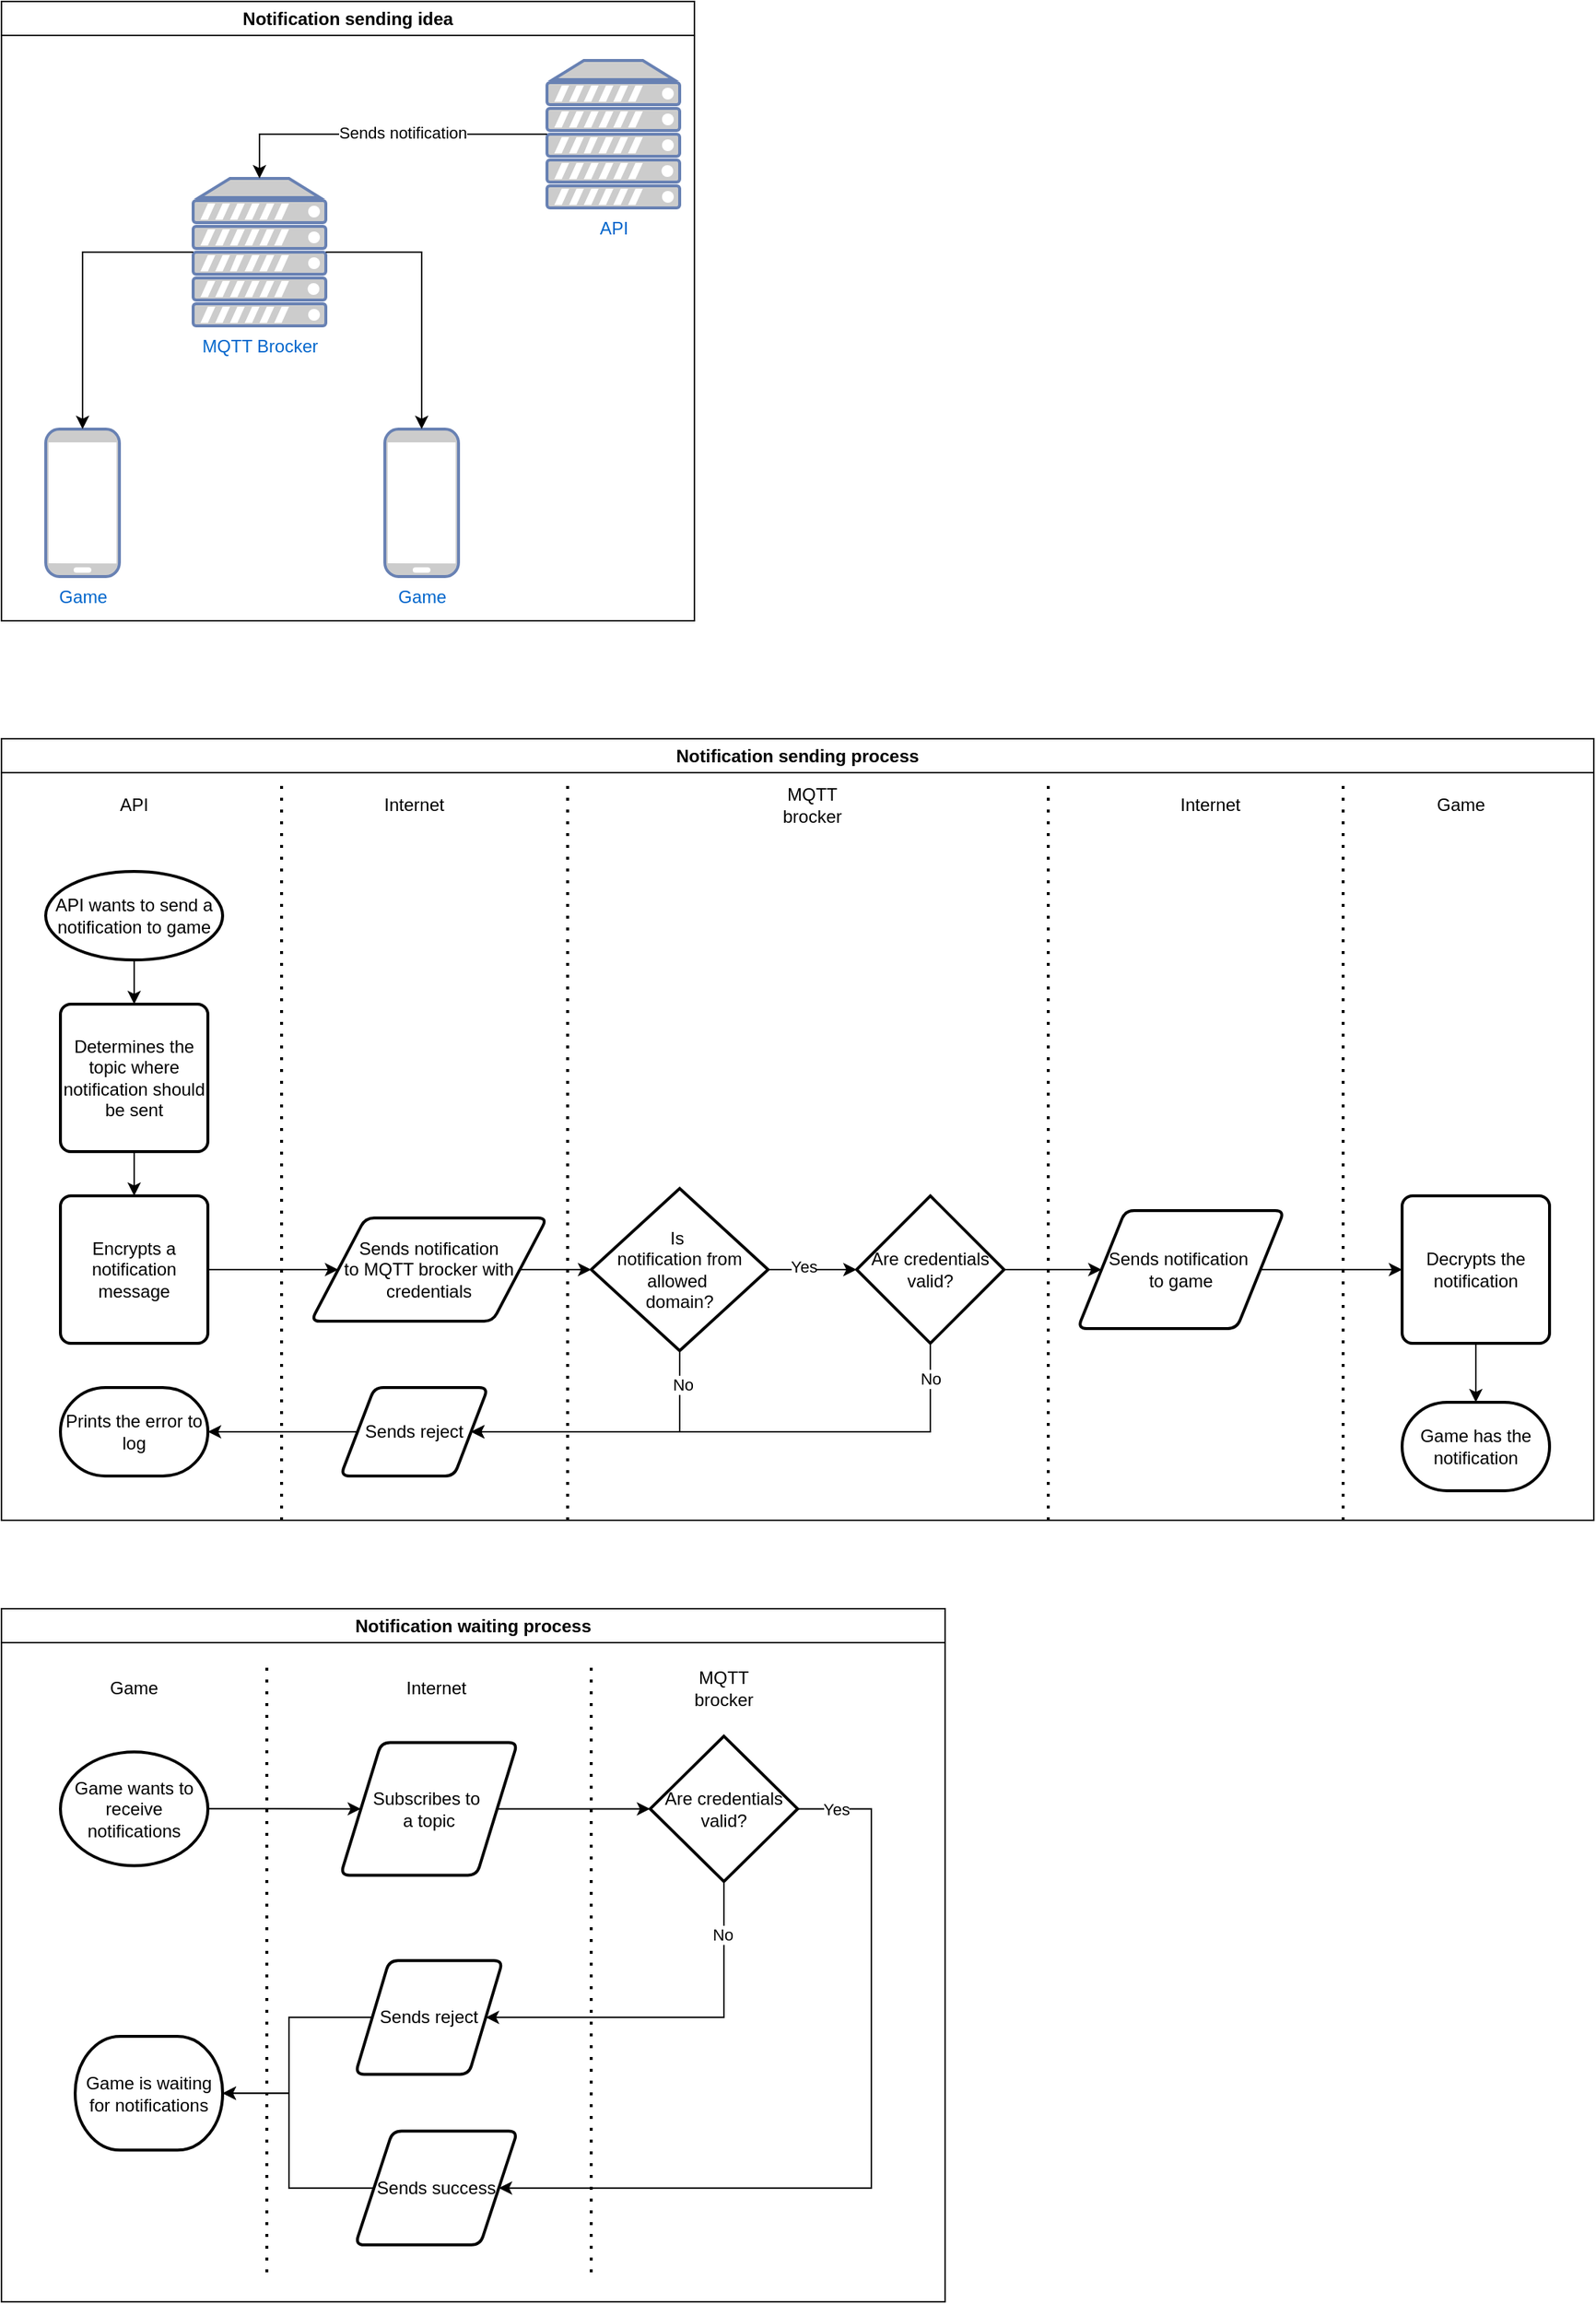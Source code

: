 <mxfile version="24.7.8">
  <diagram id="C5RBs43oDa-KdzZeNtuy" name="Page-1">
    <mxGraphModel dx="1302" dy="798" grid="1" gridSize="10" guides="1" tooltips="1" connect="1" arrows="1" fold="1" page="1" pageScale="1" pageWidth="827" pageHeight="1169" math="0" shadow="0">
      <root>
        <mxCell id="WIyWlLk6GJQsqaUBKTNV-0" />
        <mxCell id="WIyWlLk6GJQsqaUBKTNV-1" parent="WIyWlLk6GJQsqaUBKTNV-0" />
        <mxCell id="S6tzUBMvqjxcn_sBSGBV-55" value="" style="group" vertex="1" connectable="0" parent="WIyWlLk6GJQsqaUBKTNV-1">
          <mxGeometry x="30" y="40" width="470" height="420" as="geometry" />
        </mxCell>
        <mxCell id="S6tzUBMvqjxcn_sBSGBV-0" value="Game" style="fontColor=#0066CC;verticalAlign=top;verticalLabelPosition=bottom;labelPosition=center;align=center;html=1;outlineConnect=0;fillColor=#CCCCCC;strokeColor=#6881B3;gradientColor=none;gradientDirection=north;strokeWidth=2;shape=mxgraph.networks.mobile;" vertex="1" parent="S6tzUBMvqjxcn_sBSGBV-55">
          <mxGeometry x="260" y="290" width="50" height="100" as="geometry" />
        </mxCell>
        <mxCell id="S6tzUBMvqjxcn_sBSGBV-1" value="Game" style="fontColor=#0066CC;verticalAlign=top;verticalLabelPosition=bottom;labelPosition=center;align=center;html=1;outlineConnect=0;fillColor=#CCCCCC;strokeColor=#6881B3;gradientColor=none;gradientDirection=north;strokeWidth=2;shape=mxgraph.networks.mobile;" vertex="1" parent="S6tzUBMvqjxcn_sBSGBV-55">
          <mxGeometry x="30" y="290" width="50" height="100" as="geometry" />
        </mxCell>
        <mxCell id="S6tzUBMvqjxcn_sBSGBV-2" value="MQTT Brocker" style="fontColor=#0066CC;verticalAlign=top;verticalLabelPosition=bottom;labelPosition=center;align=center;html=1;outlineConnect=0;fillColor=#CCCCCC;strokeColor=#6881B3;gradientColor=none;gradientDirection=north;strokeWidth=2;shape=mxgraph.networks.server;" vertex="1" parent="S6tzUBMvqjxcn_sBSGBV-55">
          <mxGeometry x="130" y="120" width="90" height="100" as="geometry" />
        </mxCell>
        <mxCell id="S6tzUBMvqjxcn_sBSGBV-3" value="API" style="fontColor=#0066CC;verticalAlign=top;verticalLabelPosition=bottom;labelPosition=center;align=center;html=1;outlineConnect=0;fillColor=#CCCCCC;strokeColor=#6881B3;gradientColor=none;gradientDirection=north;strokeWidth=2;shape=mxgraph.networks.server;" vertex="1" parent="S6tzUBMvqjxcn_sBSGBV-55">
          <mxGeometry x="370" y="40" width="90" height="100" as="geometry" />
        </mxCell>
        <mxCell id="S6tzUBMvqjxcn_sBSGBV-7" style="edgeStyle=orthogonalEdgeStyle;rounded=0;orthogonalLoop=1;jettySize=auto;html=1;exitX=0;exitY=0.5;exitDx=0;exitDy=0;exitPerimeter=0;entryX=0.5;entryY=0;entryDx=0;entryDy=0;entryPerimeter=0;" edge="1" parent="S6tzUBMvqjxcn_sBSGBV-55" source="S6tzUBMvqjxcn_sBSGBV-2" target="S6tzUBMvqjxcn_sBSGBV-1">
          <mxGeometry relative="1" as="geometry" />
        </mxCell>
        <mxCell id="S6tzUBMvqjxcn_sBSGBV-8" style="edgeStyle=orthogonalEdgeStyle;rounded=0;orthogonalLoop=1;jettySize=auto;html=1;exitX=1;exitY=0.5;exitDx=0;exitDy=0;exitPerimeter=0;entryX=0.5;entryY=0;entryDx=0;entryDy=0;entryPerimeter=0;" edge="1" parent="S6tzUBMvqjxcn_sBSGBV-55" source="S6tzUBMvqjxcn_sBSGBV-2" target="S6tzUBMvqjxcn_sBSGBV-0">
          <mxGeometry relative="1" as="geometry" />
        </mxCell>
        <mxCell id="S6tzUBMvqjxcn_sBSGBV-9" style="edgeStyle=orthogonalEdgeStyle;rounded=0;orthogonalLoop=1;jettySize=auto;html=1;entryX=0.5;entryY=0;entryDx=0;entryDy=0;entryPerimeter=0;" edge="1" parent="S6tzUBMvqjxcn_sBSGBV-55" source="S6tzUBMvqjxcn_sBSGBV-3" target="S6tzUBMvqjxcn_sBSGBV-2">
          <mxGeometry relative="1" as="geometry" />
        </mxCell>
        <mxCell id="S6tzUBMvqjxcn_sBSGBV-11" value="Sends notification" style="edgeLabel;html=1;align=center;verticalAlign=middle;resizable=0;points=[];" vertex="1" connectable="0" parent="S6tzUBMvqjxcn_sBSGBV-9">
          <mxGeometry x="-0.128" y="-1" relative="1" as="geometry">
            <mxPoint as="offset" />
          </mxGeometry>
        </mxCell>
        <mxCell id="S6tzUBMvqjxcn_sBSGBV-10" value="Notification sending idea" style="swimlane;whiteSpace=wrap;html=1;" vertex="1" parent="S6tzUBMvqjxcn_sBSGBV-55">
          <mxGeometry width="470" height="420" as="geometry" />
        </mxCell>
        <mxCell id="S6tzUBMvqjxcn_sBSGBV-56" value="" style="group" vertex="1" connectable="0" parent="WIyWlLk6GJQsqaUBKTNV-1">
          <mxGeometry x="30" y="540" width="1080" height="530" as="geometry" />
        </mxCell>
        <mxCell id="S6tzUBMvqjxcn_sBSGBV-15" style="edgeStyle=orthogonalEdgeStyle;rounded=0;orthogonalLoop=1;jettySize=auto;html=1;exitX=0.5;exitY=1;exitDx=0;exitDy=0;exitPerimeter=0;entryX=0.5;entryY=0;entryDx=0;entryDy=0;" edge="1" parent="S6tzUBMvqjxcn_sBSGBV-56" source="S6tzUBMvqjxcn_sBSGBV-12" target="S6tzUBMvqjxcn_sBSGBV-13">
          <mxGeometry relative="1" as="geometry" />
        </mxCell>
        <mxCell id="S6tzUBMvqjxcn_sBSGBV-12" value="API wants to send a notification to game" style="strokeWidth=2;html=1;shape=mxgraph.flowchart.start_1;whiteSpace=wrap;" vertex="1" parent="S6tzUBMvqjxcn_sBSGBV-56">
          <mxGeometry x="30" y="90" width="120" height="60" as="geometry" />
        </mxCell>
        <mxCell id="S6tzUBMvqjxcn_sBSGBV-16" style="edgeStyle=orthogonalEdgeStyle;rounded=0;orthogonalLoop=1;jettySize=auto;html=1;exitX=0.5;exitY=1;exitDx=0;exitDy=0;entryX=0.5;entryY=0;entryDx=0;entryDy=0;" edge="1" parent="S6tzUBMvqjxcn_sBSGBV-56" source="S6tzUBMvqjxcn_sBSGBV-13" target="S6tzUBMvqjxcn_sBSGBV-14">
          <mxGeometry relative="1" as="geometry" />
        </mxCell>
        <mxCell id="S6tzUBMvqjxcn_sBSGBV-13" value="Determines the topic where notification should be sent" style="rounded=1;whiteSpace=wrap;html=1;absoluteArcSize=1;arcSize=14;strokeWidth=2;" vertex="1" parent="S6tzUBMvqjxcn_sBSGBV-56">
          <mxGeometry x="40" y="180" width="100" height="100" as="geometry" />
        </mxCell>
        <mxCell id="S6tzUBMvqjxcn_sBSGBV-20" style="edgeStyle=orthogonalEdgeStyle;rounded=0;orthogonalLoop=1;jettySize=auto;html=1;exitX=1;exitY=0.5;exitDx=0;exitDy=0;" edge="1" parent="S6tzUBMvqjxcn_sBSGBV-56" source="S6tzUBMvqjxcn_sBSGBV-14" target="S6tzUBMvqjxcn_sBSGBV-17">
          <mxGeometry relative="1" as="geometry" />
        </mxCell>
        <mxCell id="S6tzUBMvqjxcn_sBSGBV-14" value="Encrypts a notification message" style="rounded=1;whiteSpace=wrap;html=1;absoluteArcSize=1;arcSize=14;strokeWidth=2;" vertex="1" parent="S6tzUBMvqjxcn_sBSGBV-56">
          <mxGeometry x="40" y="310" width="100" height="100" as="geometry" />
        </mxCell>
        <mxCell id="S6tzUBMvqjxcn_sBSGBV-21" value="" style="edgeStyle=orthogonalEdgeStyle;rounded=0;orthogonalLoop=1;jettySize=auto;html=1;" edge="1" parent="S6tzUBMvqjxcn_sBSGBV-56" source="S6tzUBMvqjxcn_sBSGBV-17" target="S6tzUBMvqjxcn_sBSGBV-19">
          <mxGeometry relative="1" as="geometry" />
        </mxCell>
        <mxCell id="S6tzUBMvqjxcn_sBSGBV-17" value="Sends notification&lt;div&gt;to MQTT brocker with credentials&lt;/div&gt;" style="shape=parallelogram;html=1;strokeWidth=2;perimeter=parallelogramPerimeter;whiteSpace=wrap;rounded=1;arcSize=12;size=0.23;" vertex="1" parent="S6tzUBMvqjxcn_sBSGBV-56">
          <mxGeometry x="210" y="325" width="160" height="70" as="geometry" />
        </mxCell>
        <mxCell id="S6tzUBMvqjxcn_sBSGBV-23" value="" style="edgeStyle=orthogonalEdgeStyle;rounded=0;orthogonalLoop=1;jettySize=auto;html=1;" edge="1" parent="S6tzUBMvqjxcn_sBSGBV-56" source="S6tzUBMvqjxcn_sBSGBV-19" target="S6tzUBMvqjxcn_sBSGBV-22">
          <mxGeometry relative="1" as="geometry" />
        </mxCell>
        <mxCell id="S6tzUBMvqjxcn_sBSGBV-24" value="Yes" style="edgeLabel;html=1;align=center;verticalAlign=middle;resizable=0;points=[];" vertex="1" connectable="0" parent="S6tzUBMvqjxcn_sBSGBV-23">
          <mxGeometry x="-0.217" y="2" relative="1" as="geometry">
            <mxPoint as="offset" />
          </mxGeometry>
        </mxCell>
        <mxCell id="S6tzUBMvqjxcn_sBSGBV-30" style="edgeStyle=orthogonalEdgeStyle;rounded=0;orthogonalLoop=1;jettySize=auto;html=1;exitX=0.5;exitY=1;exitDx=0;exitDy=0;exitPerimeter=0;entryX=1;entryY=0.5;entryDx=0;entryDy=0;" edge="1" parent="S6tzUBMvqjxcn_sBSGBV-56" source="S6tzUBMvqjxcn_sBSGBV-19" target="S6tzUBMvqjxcn_sBSGBV-25">
          <mxGeometry relative="1" as="geometry">
            <Array as="points">
              <mxPoint x="460" y="470" />
            </Array>
          </mxGeometry>
        </mxCell>
        <mxCell id="S6tzUBMvqjxcn_sBSGBV-31" value="No" style="edgeLabel;html=1;align=center;verticalAlign=middle;resizable=0;points=[];" vertex="1" connectable="0" parent="S6tzUBMvqjxcn_sBSGBV-30">
          <mxGeometry x="-0.769" y="2" relative="1" as="geometry">
            <mxPoint as="offset" />
          </mxGeometry>
        </mxCell>
        <mxCell id="S6tzUBMvqjxcn_sBSGBV-19" value="Is&amp;nbsp;&lt;div&gt;notification from allowed&amp;nbsp;&lt;/div&gt;&lt;div&gt;domain?&lt;/div&gt;" style="strokeWidth=2;html=1;shape=mxgraph.flowchart.decision;whiteSpace=wrap;" vertex="1" parent="S6tzUBMvqjxcn_sBSGBV-56">
          <mxGeometry x="400" y="305" width="120" height="110" as="geometry" />
        </mxCell>
        <mxCell id="S6tzUBMvqjxcn_sBSGBV-32" style="edgeStyle=orthogonalEdgeStyle;rounded=0;orthogonalLoop=1;jettySize=auto;html=1;exitX=0.5;exitY=1;exitDx=0;exitDy=0;exitPerimeter=0;entryX=1;entryY=0.5;entryDx=0;entryDy=0;" edge="1" parent="S6tzUBMvqjxcn_sBSGBV-56" source="S6tzUBMvqjxcn_sBSGBV-22" target="S6tzUBMvqjxcn_sBSGBV-25">
          <mxGeometry relative="1" as="geometry">
            <Array as="points">
              <mxPoint x="630" y="470" />
            </Array>
          </mxGeometry>
        </mxCell>
        <mxCell id="S6tzUBMvqjxcn_sBSGBV-33" value="No" style="edgeLabel;html=1;align=center;verticalAlign=middle;resizable=0;points=[];" vertex="1" connectable="0" parent="S6tzUBMvqjxcn_sBSGBV-32">
          <mxGeometry x="-0.87" relative="1" as="geometry">
            <mxPoint as="offset" />
          </mxGeometry>
        </mxCell>
        <mxCell id="S6tzUBMvqjxcn_sBSGBV-37" value="" style="edgeStyle=orthogonalEdgeStyle;rounded=0;orthogonalLoop=1;jettySize=auto;html=1;" edge="1" parent="S6tzUBMvqjxcn_sBSGBV-56" source="S6tzUBMvqjxcn_sBSGBV-22" target="S6tzUBMvqjxcn_sBSGBV-35">
          <mxGeometry relative="1" as="geometry" />
        </mxCell>
        <mxCell id="S6tzUBMvqjxcn_sBSGBV-22" value="Are credentials valid?" style="strokeWidth=2;html=1;shape=mxgraph.flowchart.decision;whiteSpace=wrap;" vertex="1" parent="S6tzUBMvqjxcn_sBSGBV-56">
          <mxGeometry x="580" y="310" width="100" height="100" as="geometry" />
        </mxCell>
        <mxCell id="S6tzUBMvqjxcn_sBSGBV-39" value="" style="edgeStyle=orthogonalEdgeStyle;rounded=0;orthogonalLoop=1;jettySize=auto;html=1;" edge="1" parent="S6tzUBMvqjxcn_sBSGBV-56" source="S6tzUBMvqjxcn_sBSGBV-25" target="S6tzUBMvqjxcn_sBSGBV-27">
          <mxGeometry relative="1" as="geometry" />
        </mxCell>
        <mxCell id="S6tzUBMvqjxcn_sBSGBV-25" value="Sends reject" style="shape=parallelogram;html=1;strokeWidth=2;perimeter=parallelogramPerimeter;whiteSpace=wrap;rounded=1;arcSize=12;size=0.23;" vertex="1" parent="S6tzUBMvqjxcn_sBSGBV-56">
          <mxGeometry x="230" y="440" width="100" height="60" as="geometry" />
        </mxCell>
        <mxCell id="S6tzUBMvqjxcn_sBSGBV-27" value="Prints the error to log" style="strokeWidth=2;html=1;shape=mxgraph.flowchart.terminator;whiteSpace=wrap;" vertex="1" parent="S6tzUBMvqjxcn_sBSGBV-56">
          <mxGeometry x="40" y="440" width="100" height="60" as="geometry" />
        </mxCell>
        <mxCell id="S6tzUBMvqjxcn_sBSGBV-52" value="" style="edgeStyle=orthogonalEdgeStyle;rounded=0;orthogonalLoop=1;jettySize=auto;html=1;" edge="1" parent="S6tzUBMvqjxcn_sBSGBV-56" source="S6tzUBMvqjxcn_sBSGBV-35" target="S6tzUBMvqjxcn_sBSGBV-50">
          <mxGeometry relative="1" as="geometry" />
        </mxCell>
        <mxCell id="S6tzUBMvqjxcn_sBSGBV-35" value="Sends notification&amp;nbsp;&lt;div&gt;to game&lt;/div&gt;" style="shape=parallelogram;html=1;strokeWidth=2;perimeter=parallelogramPerimeter;whiteSpace=wrap;rounded=1;arcSize=12;size=0.23;" vertex="1" parent="S6tzUBMvqjxcn_sBSGBV-56">
          <mxGeometry x="730" y="320" width="140" height="80" as="geometry" />
        </mxCell>
        <mxCell id="S6tzUBMvqjxcn_sBSGBV-40" value="" style="endArrow=none;dashed=1;html=1;dashPattern=1 3;strokeWidth=2;rounded=0;" edge="1" parent="S6tzUBMvqjxcn_sBSGBV-56">
          <mxGeometry width="50" height="50" relative="1" as="geometry">
            <mxPoint x="190" y="530" as="sourcePoint" />
            <mxPoint x="190" y="30" as="targetPoint" />
          </mxGeometry>
        </mxCell>
        <mxCell id="S6tzUBMvqjxcn_sBSGBV-41" value="" style="endArrow=none;dashed=1;html=1;dashPattern=1 3;strokeWidth=2;rounded=0;" edge="1" parent="S6tzUBMvqjxcn_sBSGBV-56">
          <mxGeometry width="50" height="50" relative="1" as="geometry">
            <mxPoint x="384" y="530" as="sourcePoint" />
            <mxPoint x="384" y="30" as="targetPoint" />
          </mxGeometry>
        </mxCell>
        <mxCell id="S6tzUBMvqjxcn_sBSGBV-42" value="" style="endArrow=none;dashed=1;html=1;dashPattern=1 3;strokeWidth=2;rounded=0;" edge="1" parent="S6tzUBMvqjxcn_sBSGBV-56">
          <mxGeometry width="50" height="50" relative="1" as="geometry">
            <mxPoint x="710" y="530" as="sourcePoint" />
            <mxPoint x="710" y="30" as="targetPoint" />
          </mxGeometry>
        </mxCell>
        <mxCell id="S6tzUBMvqjxcn_sBSGBV-43" value="" style="endArrow=none;dashed=1;html=1;dashPattern=1 3;strokeWidth=2;rounded=0;" edge="1" parent="S6tzUBMvqjxcn_sBSGBV-56">
          <mxGeometry width="50" height="50" relative="1" as="geometry">
            <mxPoint x="910" y="530" as="sourcePoint" />
            <mxPoint x="910" y="30" as="targetPoint" />
          </mxGeometry>
        </mxCell>
        <mxCell id="S6tzUBMvqjxcn_sBSGBV-44" value="API" style="text;html=1;align=center;verticalAlign=middle;whiteSpace=wrap;rounded=0;" vertex="1" parent="S6tzUBMvqjxcn_sBSGBV-56">
          <mxGeometry x="60" y="30" width="60" height="30" as="geometry" />
        </mxCell>
        <mxCell id="S6tzUBMvqjxcn_sBSGBV-45" value="Internet" style="text;html=1;align=center;verticalAlign=middle;whiteSpace=wrap;rounded=0;" vertex="1" parent="S6tzUBMvqjxcn_sBSGBV-56">
          <mxGeometry x="250" y="30" width="60" height="30" as="geometry" />
        </mxCell>
        <mxCell id="S6tzUBMvqjxcn_sBSGBV-46" value="MQTT brocker" style="text;html=1;align=center;verticalAlign=middle;whiteSpace=wrap;rounded=0;" vertex="1" parent="S6tzUBMvqjxcn_sBSGBV-56">
          <mxGeometry x="520" y="30" width="60" height="30" as="geometry" />
        </mxCell>
        <mxCell id="S6tzUBMvqjxcn_sBSGBV-47" value="Internet" style="text;html=1;align=center;verticalAlign=middle;whiteSpace=wrap;rounded=0;" vertex="1" parent="S6tzUBMvqjxcn_sBSGBV-56">
          <mxGeometry x="790" y="30" width="60" height="30" as="geometry" />
        </mxCell>
        <mxCell id="S6tzUBMvqjxcn_sBSGBV-48" value="Game" style="text;html=1;align=center;verticalAlign=middle;whiteSpace=wrap;rounded=0;" vertex="1" parent="S6tzUBMvqjxcn_sBSGBV-56">
          <mxGeometry x="960" y="30" width="60" height="30" as="geometry" />
        </mxCell>
        <mxCell id="S6tzUBMvqjxcn_sBSGBV-53" value="" style="edgeStyle=orthogonalEdgeStyle;rounded=0;orthogonalLoop=1;jettySize=auto;html=1;" edge="1" parent="S6tzUBMvqjxcn_sBSGBV-56" source="S6tzUBMvqjxcn_sBSGBV-50" target="S6tzUBMvqjxcn_sBSGBV-51">
          <mxGeometry relative="1" as="geometry" />
        </mxCell>
        <mxCell id="S6tzUBMvqjxcn_sBSGBV-50" value="Decrypts the notification" style="rounded=1;whiteSpace=wrap;html=1;absoluteArcSize=1;arcSize=14;strokeWidth=2;" vertex="1" parent="S6tzUBMvqjxcn_sBSGBV-56">
          <mxGeometry x="950" y="310" width="100" height="100" as="geometry" />
        </mxCell>
        <mxCell id="S6tzUBMvqjxcn_sBSGBV-51" value="Game has the notification" style="strokeWidth=2;html=1;shape=mxgraph.flowchart.terminator;whiteSpace=wrap;" vertex="1" parent="S6tzUBMvqjxcn_sBSGBV-56">
          <mxGeometry x="950" y="450" width="100" height="60" as="geometry" />
        </mxCell>
        <mxCell id="S6tzUBMvqjxcn_sBSGBV-54" value="Notification sending process" style="swimlane;whiteSpace=wrap;html=1;" vertex="1" parent="S6tzUBMvqjxcn_sBSGBV-56">
          <mxGeometry width="1080" height="530" as="geometry" />
        </mxCell>
        <mxCell id="S6tzUBMvqjxcn_sBSGBV-80" value="" style="group" vertex="1" connectable="0" parent="WIyWlLk6GJQsqaUBKTNV-1">
          <mxGeometry x="30" y="1130" width="640" height="470" as="geometry" />
        </mxCell>
        <mxCell id="S6tzUBMvqjxcn_sBSGBV-63" value="" style="edgeStyle=orthogonalEdgeStyle;rounded=0;orthogonalLoop=1;jettySize=auto;html=1;" edge="1" parent="S6tzUBMvqjxcn_sBSGBV-80" source="S6tzUBMvqjxcn_sBSGBV-57" target="S6tzUBMvqjxcn_sBSGBV-58">
          <mxGeometry relative="1" as="geometry" />
        </mxCell>
        <mxCell id="S6tzUBMvqjxcn_sBSGBV-57" value="Game wants to receive notifications" style="strokeWidth=2;html=1;shape=mxgraph.flowchart.start_1;whiteSpace=wrap;container=0;" vertex="1" parent="S6tzUBMvqjxcn_sBSGBV-80">
          <mxGeometry x="40" y="97.143" width="100" height="77.143" as="geometry" />
        </mxCell>
        <mxCell id="S6tzUBMvqjxcn_sBSGBV-64" value="" style="edgeStyle=orthogonalEdgeStyle;rounded=0;orthogonalLoop=1;jettySize=auto;html=1;" edge="1" parent="S6tzUBMvqjxcn_sBSGBV-80" source="S6tzUBMvqjxcn_sBSGBV-58" target="S6tzUBMvqjxcn_sBSGBV-59">
          <mxGeometry relative="1" as="geometry" />
        </mxCell>
        <mxCell id="S6tzUBMvqjxcn_sBSGBV-58" value="Subscribes to&amp;nbsp;&lt;div&gt;a topic&lt;/div&gt;" style="shape=parallelogram;html=1;strokeWidth=2;perimeter=parallelogramPerimeter;whiteSpace=wrap;rounded=1;arcSize=12;size=0.23;container=0;" vertex="1" parent="S6tzUBMvqjxcn_sBSGBV-80">
          <mxGeometry x="230" y="90.714" width="120" height="90" as="geometry" />
        </mxCell>
        <mxCell id="S6tzUBMvqjxcn_sBSGBV-65" style="edgeStyle=orthogonalEdgeStyle;rounded=0;orthogonalLoop=1;jettySize=auto;html=1;exitX=0.5;exitY=1;exitDx=0;exitDy=0;exitPerimeter=0;entryX=1;entryY=0.5;entryDx=0;entryDy=0;" edge="1" parent="S6tzUBMvqjxcn_sBSGBV-80" source="S6tzUBMvqjxcn_sBSGBV-59" target="S6tzUBMvqjxcn_sBSGBV-60">
          <mxGeometry relative="1" as="geometry">
            <Array as="points">
              <mxPoint x="490" y="277.143" />
            </Array>
          </mxGeometry>
        </mxCell>
        <mxCell id="S6tzUBMvqjxcn_sBSGBV-68" value="No" style="edgeLabel;html=1;align=center;verticalAlign=middle;resizable=0;points=[];container=0;" vertex="1" connectable="0" parent="S6tzUBMvqjxcn_sBSGBV-65">
          <mxGeometry x="-0.722" y="-1" relative="1" as="geometry">
            <mxPoint as="offset" />
          </mxGeometry>
        </mxCell>
        <mxCell id="S6tzUBMvqjxcn_sBSGBV-66" style="edgeStyle=orthogonalEdgeStyle;rounded=0;orthogonalLoop=1;jettySize=auto;html=1;exitX=1;exitY=0.5;exitDx=0;exitDy=0;exitPerimeter=0;entryX=1;entryY=0.5;entryDx=0;entryDy=0;" edge="1" parent="S6tzUBMvqjxcn_sBSGBV-80" source="S6tzUBMvqjxcn_sBSGBV-59" target="S6tzUBMvqjxcn_sBSGBV-61">
          <mxGeometry relative="1" as="geometry">
            <Array as="points">
              <mxPoint x="590" y="136" />
              <mxPoint x="590" y="393" />
            </Array>
          </mxGeometry>
        </mxCell>
        <mxCell id="S6tzUBMvqjxcn_sBSGBV-69" value="Yes" style="edgeLabel;html=1;align=center;verticalAlign=middle;resizable=0;points=[];container=0;" vertex="1" connectable="0" parent="S6tzUBMvqjxcn_sBSGBV-66">
          <mxGeometry x="-0.908" relative="1" as="geometry">
            <mxPoint as="offset" />
          </mxGeometry>
        </mxCell>
        <mxCell id="S6tzUBMvqjxcn_sBSGBV-59" value="Are credentials valid?" style="strokeWidth=2;html=1;shape=mxgraph.flowchart.decision;whiteSpace=wrap;container=0;" vertex="1" parent="S6tzUBMvqjxcn_sBSGBV-80">
          <mxGeometry x="440" y="86.43" width="100" height="98.57" as="geometry" />
        </mxCell>
        <mxCell id="S6tzUBMvqjxcn_sBSGBV-60" value="Sends reject" style="shape=parallelogram;html=1;strokeWidth=2;perimeter=parallelogramPerimeter;whiteSpace=wrap;rounded=1;arcSize=12;size=0.23;container=0;" vertex="1" parent="S6tzUBMvqjxcn_sBSGBV-80">
          <mxGeometry x="240" y="238.571" width="100" height="77.143" as="geometry" />
        </mxCell>
        <mxCell id="S6tzUBMvqjxcn_sBSGBV-71" style="edgeStyle=orthogonalEdgeStyle;rounded=0;orthogonalLoop=1;jettySize=auto;html=1;exitX=0;exitY=0.5;exitDx=0;exitDy=0;" edge="1" parent="S6tzUBMvqjxcn_sBSGBV-80" source="S6tzUBMvqjxcn_sBSGBV-61" target="S6tzUBMvqjxcn_sBSGBV-62">
          <mxGeometry relative="1" as="geometry" />
        </mxCell>
        <mxCell id="S6tzUBMvqjxcn_sBSGBV-61" value="Sends success" style="shape=parallelogram;html=1;strokeWidth=2;perimeter=parallelogramPerimeter;whiteSpace=wrap;rounded=1;arcSize=12;size=0.23;container=0;" vertex="1" parent="S6tzUBMvqjxcn_sBSGBV-80">
          <mxGeometry x="240" y="354.286" width="110" height="77.143" as="geometry" />
        </mxCell>
        <mxCell id="S6tzUBMvqjxcn_sBSGBV-62" value="Game is waiting for notifications" style="strokeWidth=2;html=1;shape=mxgraph.flowchart.terminator;whiteSpace=wrap;container=0;" vertex="1" parent="S6tzUBMvqjxcn_sBSGBV-80">
          <mxGeometry x="50" y="290" width="100" height="77.143" as="geometry" />
        </mxCell>
        <mxCell id="S6tzUBMvqjxcn_sBSGBV-70" style="edgeStyle=orthogonalEdgeStyle;rounded=0;orthogonalLoop=1;jettySize=auto;html=1;exitX=0;exitY=0.5;exitDx=0;exitDy=0;entryX=1;entryY=0.5;entryDx=0;entryDy=0;entryPerimeter=0;" edge="1" parent="S6tzUBMvqjxcn_sBSGBV-80" source="S6tzUBMvqjxcn_sBSGBV-60" target="S6tzUBMvqjxcn_sBSGBV-62">
          <mxGeometry relative="1" as="geometry" />
        </mxCell>
        <mxCell id="S6tzUBMvqjxcn_sBSGBV-74" value="" style="endArrow=none;dashed=1;html=1;dashPattern=1 3;strokeWidth=2;rounded=0;" edge="1" parent="S6tzUBMvqjxcn_sBSGBV-80">
          <mxGeometry width="50" height="50" relative="1" as="geometry">
            <mxPoint x="180" y="450" as="sourcePoint" />
            <mxPoint x="180" y="40" as="targetPoint" />
          </mxGeometry>
        </mxCell>
        <mxCell id="S6tzUBMvqjxcn_sBSGBV-75" value="" style="endArrow=none;dashed=1;html=1;dashPattern=1 3;strokeWidth=2;rounded=0;" edge="1" parent="S6tzUBMvqjxcn_sBSGBV-80">
          <mxGeometry width="50" height="50" relative="1" as="geometry">
            <mxPoint x="400" y="450" as="sourcePoint" />
            <mxPoint x="400" y="40" as="targetPoint" />
          </mxGeometry>
        </mxCell>
        <mxCell id="S6tzUBMvqjxcn_sBSGBV-76" value="Game" style="text;html=1;align=center;verticalAlign=middle;whiteSpace=wrap;rounded=0;" vertex="1" parent="S6tzUBMvqjxcn_sBSGBV-80">
          <mxGeometry x="60" y="39" width="60" height="30" as="geometry" />
        </mxCell>
        <mxCell id="S6tzUBMvqjxcn_sBSGBV-77" value="Internet" style="text;html=1;align=center;verticalAlign=middle;whiteSpace=wrap;rounded=0;" vertex="1" parent="S6tzUBMvqjxcn_sBSGBV-80">
          <mxGeometry x="265" y="39" width="60" height="30" as="geometry" />
        </mxCell>
        <mxCell id="S6tzUBMvqjxcn_sBSGBV-78" value="MQTT brocker" style="text;html=1;align=center;verticalAlign=middle;whiteSpace=wrap;rounded=0;" vertex="1" parent="S6tzUBMvqjxcn_sBSGBV-80">
          <mxGeometry x="460" y="39" width="60" height="30" as="geometry" />
        </mxCell>
        <mxCell id="S6tzUBMvqjxcn_sBSGBV-79" value="Notification waiting process" style="swimlane;whiteSpace=wrap;html=1;" vertex="1" parent="S6tzUBMvqjxcn_sBSGBV-80">
          <mxGeometry width="640" height="470" as="geometry" />
        </mxCell>
      </root>
    </mxGraphModel>
  </diagram>
</mxfile>
